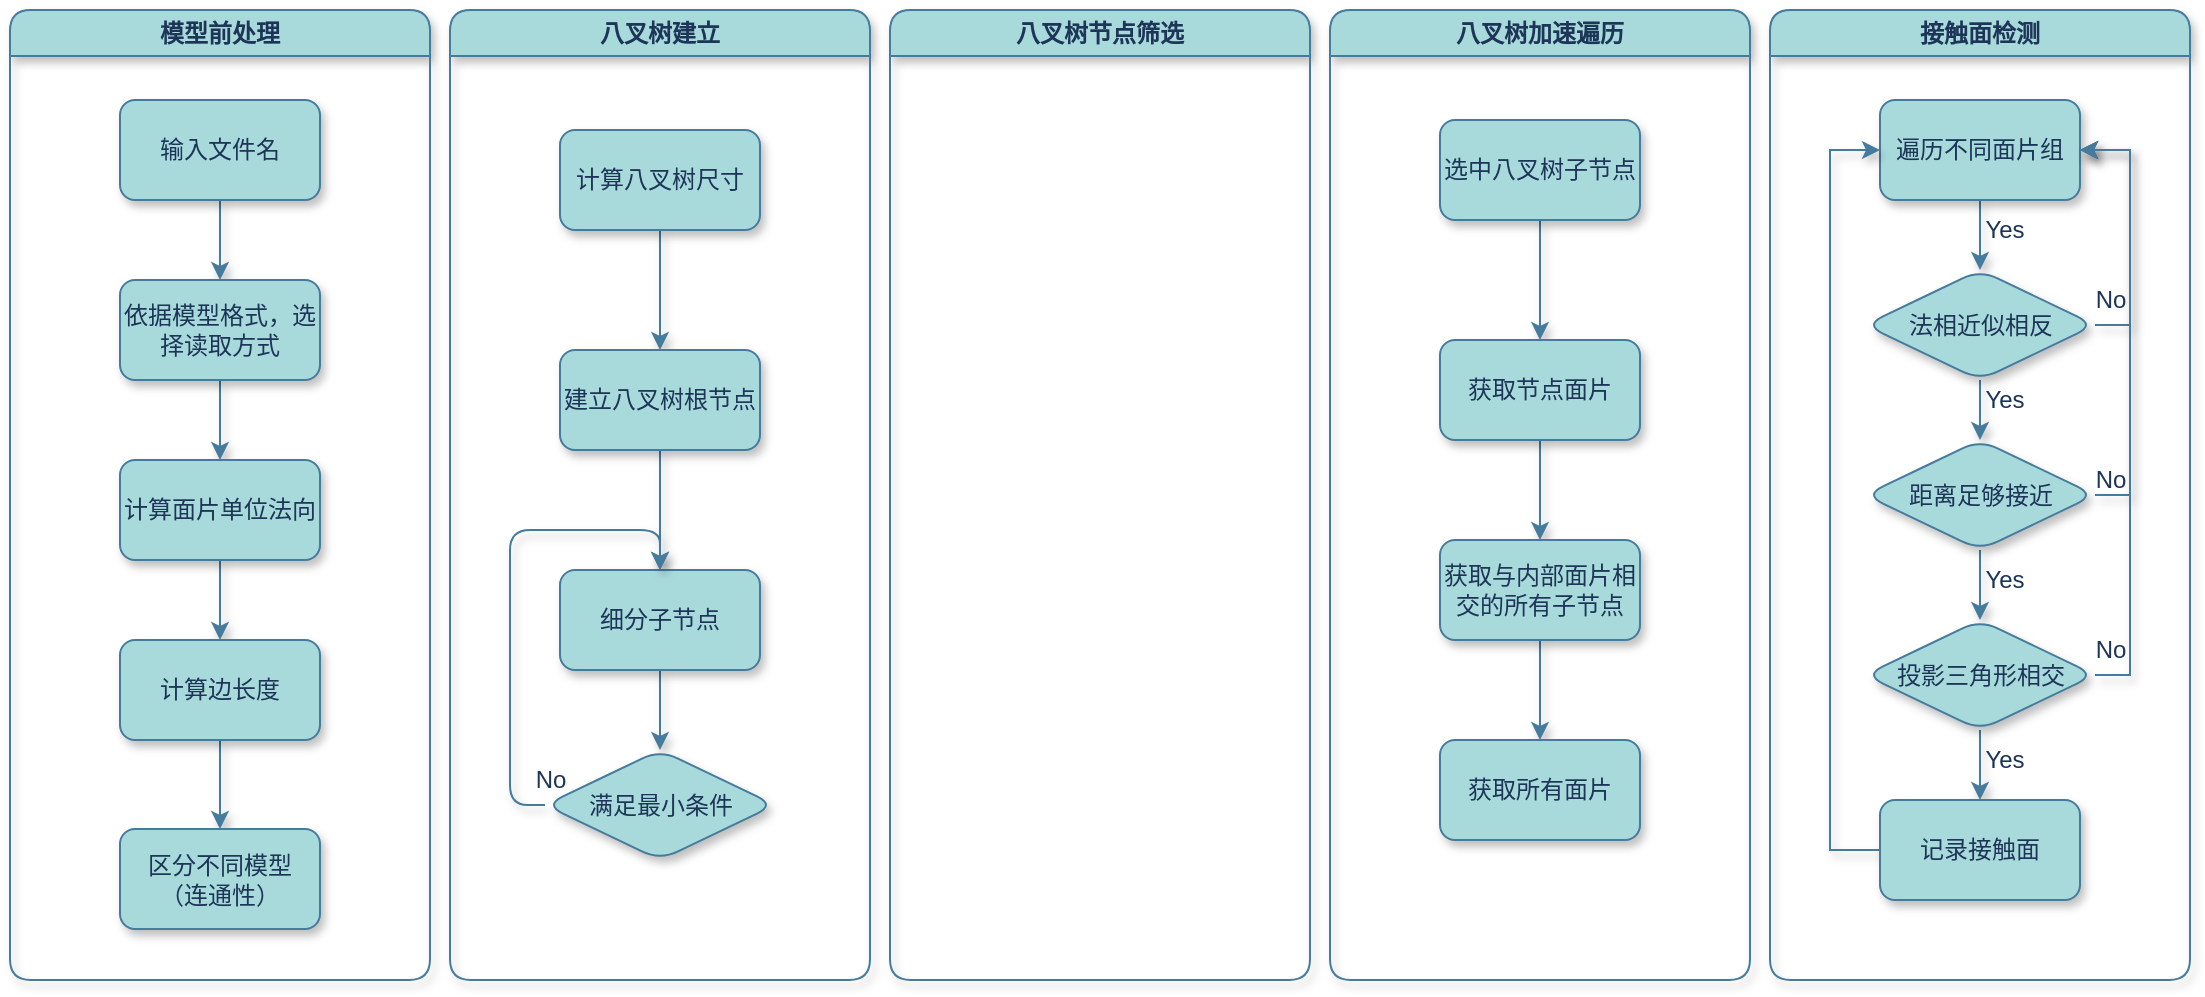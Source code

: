 <mxfile version="24.0.7" type="github">
  <diagram name="第 1 页" id="n2B5yL4K1JaY0Z_J82ZU">
    <mxGraphModel dx="1379" dy="817" grid="1" gridSize="10" guides="1" tooltips="1" connect="1" arrows="1" fold="1" page="1" pageScale="1" pageWidth="827" pageHeight="1169" math="0" shadow="0">
      <root>
        <mxCell id="0" />
        <mxCell id="1" parent="0" />
        <mxCell id="IkZhBHOxt636drZOpqKK-69" value="模型前处理" style="swimlane;whiteSpace=wrap;html=1;rounded=1;labelBackgroundColor=none;fillColor=#A8DADC;strokeColor=#457B9D;fontColor=#1D3557;shadow=1;" parent="1" vertex="1">
          <mxGeometry x="30" y="70" width="210" height="485" as="geometry" />
        </mxCell>
        <mxCell id="IkZhBHOxt636drZOpqKK-73" value="" style="edgeStyle=orthogonalEdgeStyle;rounded=1;orthogonalLoop=1;jettySize=auto;html=1;labelBackgroundColor=none;fontColor=default;strokeColor=#457B9D;shadow=1;" parent="IkZhBHOxt636drZOpqKK-69" source="IkZhBHOxt636drZOpqKK-71" target="IkZhBHOxt636drZOpqKK-72" edge="1">
          <mxGeometry relative="1" as="geometry" />
        </mxCell>
        <mxCell id="IkZhBHOxt636drZOpqKK-71" value="输入文件名" style="rounded=1;whiteSpace=wrap;html=1;labelBackgroundColor=none;fillColor=#A8DADC;strokeColor=#457B9D;fontColor=#1D3557;shadow=1;" parent="IkZhBHOxt636drZOpqKK-69" vertex="1">
          <mxGeometry x="55" y="45" width="100" height="50" as="geometry" />
        </mxCell>
        <mxCell id="IkZhBHOxt636drZOpqKK-75" value="" style="edgeStyle=orthogonalEdgeStyle;rounded=1;orthogonalLoop=1;jettySize=auto;html=1;labelBackgroundColor=none;fontColor=default;strokeColor=#457B9D;shadow=1;" parent="IkZhBHOxt636drZOpqKK-69" source="IkZhBHOxt636drZOpqKK-72" target="IkZhBHOxt636drZOpqKK-74" edge="1">
          <mxGeometry relative="1" as="geometry" />
        </mxCell>
        <mxCell id="IkZhBHOxt636drZOpqKK-72" value="依据模型格式，选择读取方式" style="rounded=1;whiteSpace=wrap;html=1;labelBackgroundColor=none;fillColor=#A8DADC;strokeColor=#457B9D;fontColor=#1D3557;shadow=1;" parent="IkZhBHOxt636drZOpqKK-69" vertex="1">
          <mxGeometry x="55" y="135" width="100" height="50" as="geometry" />
        </mxCell>
        <mxCell id="IkZhBHOxt636drZOpqKK-77" value="" style="edgeStyle=orthogonalEdgeStyle;rounded=1;orthogonalLoop=1;jettySize=auto;html=1;labelBackgroundColor=none;fontColor=default;strokeColor=#457B9D;shadow=1;" parent="IkZhBHOxt636drZOpqKK-69" source="IkZhBHOxt636drZOpqKK-74" target="IkZhBHOxt636drZOpqKK-76" edge="1">
          <mxGeometry relative="1" as="geometry" />
        </mxCell>
        <mxCell id="IkZhBHOxt636drZOpqKK-74" value="计算面片单位法向" style="rounded=1;whiteSpace=wrap;html=1;labelBackgroundColor=none;fillColor=#A8DADC;strokeColor=#457B9D;fontColor=#1D3557;shadow=1;" parent="IkZhBHOxt636drZOpqKK-69" vertex="1">
          <mxGeometry x="55" y="225" width="100" height="50" as="geometry" />
        </mxCell>
        <mxCell id="IkZhBHOxt636drZOpqKK-88" value="" style="edgeStyle=orthogonalEdgeStyle;rounded=1;orthogonalLoop=1;jettySize=auto;html=1;labelBackgroundColor=none;fontColor=default;strokeColor=#457B9D;shadow=1;" parent="IkZhBHOxt636drZOpqKK-69" source="IkZhBHOxt636drZOpqKK-76" target="IkZhBHOxt636drZOpqKK-87" edge="1">
          <mxGeometry relative="1" as="geometry" />
        </mxCell>
        <mxCell id="IkZhBHOxt636drZOpqKK-76" value="计算边长度" style="rounded=1;whiteSpace=wrap;html=1;labelBackgroundColor=none;fillColor=#A8DADC;strokeColor=#457B9D;fontColor=#1D3557;shadow=1;" parent="IkZhBHOxt636drZOpqKK-69" vertex="1">
          <mxGeometry x="55" y="315" width="100" height="50" as="geometry" />
        </mxCell>
        <mxCell id="IkZhBHOxt636drZOpqKK-87" value="区分不同模型&lt;div&gt;（连通性）&lt;/div&gt;" style="rounded=1;whiteSpace=wrap;html=1;labelBackgroundColor=none;fillColor=#A8DADC;strokeColor=#457B9D;fontColor=#1D3557;shadow=1;" parent="IkZhBHOxt636drZOpqKK-69" vertex="1">
          <mxGeometry x="55" y="409.5" width="100" height="50" as="geometry" />
        </mxCell>
        <mxCell id="IkZhBHOxt636drZOpqKK-79" value="八叉树建立" style="swimlane;whiteSpace=wrap;html=1;rounded=1;labelBackgroundColor=none;fillColor=#A8DADC;strokeColor=#457B9D;fontColor=#1D3557;shadow=1;" parent="1" vertex="1">
          <mxGeometry x="250" y="70" width="210" height="485" as="geometry" />
        </mxCell>
        <mxCell id="IkZhBHOxt636drZOpqKK-92" value="" style="edgeStyle=orthogonalEdgeStyle;rounded=1;orthogonalLoop=1;jettySize=auto;html=1;labelBackgroundColor=none;fontColor=default;strokeColor=#457B9D;shadow=1;" parent="IkZhBHOxt636drZOpqKK-79" source="IkZhBHOxt636drZOpqKK-89" target="IkZhBHOxt636drZOpqKK-90" edge="1">
          <mxGeometry relative="1" as="geometry" />
        </mxCell>
        <mxCell id="IkZhBHOxt636drZOpqKK-89" value="计算八叉树尺寸" style="rounded=1;whiteSpace=wrap;html=1;labelBackgroundColor=none;fillColor=#A8DADC;strokeColor=#457B9D;fontColor=#1D3557;shadow=1;" parent="IkZhBHOxt636drZOpqKK-79" vertex="1">
          <mxGeometry x="55" y="60" width="100" height="50" as="geometry" />
        </mxCell>
        <mxCell id="IkZhBHOxt636drZOpqKK-93" value="" style="edgeStyle=orthogonalEdgeStyle;rounded=1;orthogonalLoop=1;jettySize=auto;html=1;labelBackgroundColor=none;fontColor=default;strokeColor=#457B9D;shadow=1;" parent="IkZhBHOxt636drZOpqKK-79" source="IkZhBHOxt636drZOpqKK-90" target="IkZhBHOxt636drZOpqKK-91" edge="1">
          <mxGeometry relative="1" as="geometry" />
        </mxCell>
        <mxCell id="IkZhBHOxt636drZOpqKK-90" value="建立八叉树根节点" style="rounded=1;whiteSpace=wrap;html=1;labelBackgroundColor=none;fillColor=#A8DADC;strokeColor=#457B9D;fontColor=#1D3557;shadow=1;" parent="IkZhBHOxt636drZOpqKK-79" vertex="1">
          <mxGeometry x="55" y="170" width="100" height="50" as="geometry" />
        </mxCell>
        <mxCell id="IkZhBHOxt636drZOpqKK-95" value="" style="edgeStyle=orthogonalEdgeStyle;rounded=1;orthogonalLoop=1;jettySize=auto;html=1;labelBackgroundColor=none;fontColor=default;strokeColor=#457B9D;shadow=1;" parent="IkZhBHOxt636drZOpqKK-79" source="IkZhBHOxt636drZOpqKK-91" target="IkZhBHOxt636drZOpqKK-94" edge="1">
          <mxGeometry relative="1" as="geometry" />
        </mxCell>
        <mxCell id="IkZhBHOxt636drZOpqKK-91" value="细分子节点" style="rounded=1;whiteSpace=wrap;html=1;labelBackgroundColor=none;fillColor=#A8DADC;strokeColor=#457B9D;fontColor=#1D3557;shadow=1;" parent="IkZhBHOxt636drZOpqKK-79" vertex="1">
          <mxGeometry x="55" y="280" width="100" height="50" as="geometry" />
        </mxCell>
        <mxCell id="IkZhBHOxt636drZOpqKK-96" style="edgeStyle=orthogonalEdgeStyle;rounded=1;orthogonalLoop=1;jettySize=auto;html=1;entryX=0.5;entryY=0;entryDx=0;entryDy=0;labelBackgroundColor=none;fontColor=default;strokeColor=#457B9D;shadow=1;" parent="IkZhBHOxt636drZOpqKK-79" source="IkZhBHOxt636drZOpqKK-94" target="IkZhBHOxt636drZOpqKK-91" edge="1">
          <mxGeometry relative="1" as="geometry">
            <Array as="points">
              <mxPoint x="30" y="398" />
              <mxPoint x="30" y="260" />
              <mxPoint x="105" y="260" />
            </Array>
          </mxGeometry>
        </mxCell>
        <mxCell id="IkZhBHOxt636drZOpqKK-94" value="满足最小条件" style="rhombus;whiteSpace=wrap;html=1;rounded=1;labelBackgroundColor=none;fillColor=#A8DADC;strokeColor=#457B9D;fontColor=#1D3557;shadow=1;" parent="IkZhBHOxt636drZOpqKK-79" vertex="1">
          <mxGeometry x="47.5" y="370" width="115" height="55" as="geometry" />
        </mxCell>
        <mxCell id="IkZhBHOxt636drZOpqKK-97" value="No" style="text;html=1;align=center;verticalAlign=middle;resizable=0;points=[];autosize=1;strokeColor=none;fillColor=none;rounded=1;labelBackgroundColor=none;fontColor=#1D3557;shadow=1;" parent="IkZhBHOxt636drZOpqKK-79" vertex="1">
          <mxGeometry x="30" y="370" width="40" height="30" as="geometry" />
        </mxCell>
        <mxCell id="IkZhBHOxt636drZOpqKK-98" value="八叉树加速遍历" style="swimlane;whiteSpace=wrap;html=1;rounded=1;labelBackgroundColor=none;fillColor=#A8DADC;strokeColor=#457B9D;fontColor=#1D3557;shadow=1;" parent="1" vertex="1">
          <mxGeometry x="690" y="70" width="210" height="485" as="geometry" />
        </mxCell>
        <mxCell id="IkZhBHOxt636drZOpqKK-139" value="" style="edgeStyle=orthogonalEdgeStyle;rounded=0;orthogonalLoop=1;jettySize=auto;html=1;strokeColor=#457B9D;fontColor=#1D3557;fillColor=#A8DADC;shadow=1;" parent="IkZhBHOxt636drZOpqKK-98" source="IkZhBHOxt636drZOpqKK-109" target="IkZhBHOxt636drZOpqKK-110" edge="1">
          <mxGeometry relative="1" as="geometry" />
        </mxCell>
        <mxCell id="IkZhBHOxt636drZOpqKK-109" value="选中八叉树子节点" style="rounded=1;whiteSpace=wrap;html=1;labelBackgroundColor=none;fillColor=#A8DADC;strokeColor=#457B9D;fontColor=#1D3557;shadow=1;" parent="IkZhBHOxt636drZOpqKK-98" vertex="1">
          <mxGeometry x="55" y="55" width="100" height="50" as="geometry" />
        </mxCell>
        <mxCell id="IkZhBHOxt636drZOpqKK-140" value="" style="edgeStyle=orthogonalEdgeStyle;rounded=0;orthogonalLoop=1;jettySize=auto;html=1;strokeColor=#457B9D;fontColor=#1D3557;fillColor=#A8DADC;shadow=1;" parent="IkZhBHOxt636drZOpqKK-98" source="IkZhBHOxt636drZOpqKK-110" target="IkZhBHOxt636drZOpqKK-111" edge="1">
          <mxGeometry relative="1" as="geometry" />
        </mxCell>
        <mxCell id="IkZhBHOxt636drZOpqKK-110" value="获取节点面片" style="rounded=1;whiteSpace=wrap;html=1;labelBackgroundColor=none;fillColor=#A8DADC;strokeColor=#457B9D;fontColor=#1D3557;shadow=1;" parent="IkZhBHOxt636drZOpqKK-98" vertex="1">
          <mxGeometry x="55" y="165" width="100" height="50" as="geometry" />
        </mxCell>
        <mxCell id="IkZhBHOxt636drZOpqKK-141" value="" style="edgeStyle=orthogonalEdgeStyle;rounded=0;orthogonalLoop=1;jettySize=auto;html=1;strokeColor=#457B9D;fontColor=#1D3557;fillColor=#A8DADC;shadow=1;" parent="IkZhBHOxt636drZOpqKK-98" source="IkZhBHOxt636drZOpqKK-111" target="IkZhBHOxt636drZOpqKK-112" edge="1">
          <mxGeometry relative="1" as="geometry" />
        </mxCell>
        <mxCell id="IkZhBHOxt636drZOpqKK-111" value="获取与内部面片相交的所有子节点" style="rounded=1;whiteSpace=wrap;html=1;labelBackgroundColor=none;fillColor=#A8DADC;strokeColor=#457B9D;fontColor=#1D3557;shadow=1;" parent="IkZhBHOxt636drZOpqKK-98" vertex="1">
          <mxGeometry x="55" y="265" width="100" height="50" as="geometry" />
        </mxCell>
        <mxCell id="IkZhBHOxt636drZOpqKK-112" value="获取所有面片" style="rounded=1;whiteSpace=wrap;html=1;labelBackgroundColor=none;fillColor=#A8DADC;strokeColor=#457B9D;fontColor=#1D3557;shadow=1;" parent="IkZhBHOxt636drZOpqKK-98" vertex="1">
          <mxGeometry x="55" y="365" width="100" height="50" as="geometry" />
        </mxCell>
        <mxCell id="IkZhBHOxt636drZOpqKK-114" value="接触面检测" style="swimlane;whiteSpace=wrap;html=1;rounded=1;labelBackgroundColor=none;fillColor=#A8DADC;strokeColor=#457B9D;fontColor=#1D3557;shadow=1;" parent="1" vertex="1">
          <mxGeometry x="910" y="70" width="210" height="485" as="geometry" />
        </mxCell>
        <mxCell id="IkZhBHOxt636drZOpqKK-124" value="" style="edgeStyle=orthogonalEdgeStyle;rounded=0;orthogonalLoop=1;jettySize=auto;html=1;fontColor=default;labelBackgroundColor=none;strokeColor=#457B9D;shadow=1;" parent="IkZhBHOxt636drZOpqKK-114" source="IkZhBHOxt636drZOpqKK-115" target="IkZhBHOxt636drZOpqKK-120" edge="1">
          <mxGeometry relative="1" as="geometry" />
        </mxCell>
        <mxCell id="IkZhBHOxt636drZOpqKK-115" value="遍历不同面片组" style="rounded=1;whiteSpace=wrap;html=1;labelBackgroundColor=none;fillColor=#A8DADC;strokeColor=#457B9D;fontColor=#1D3557;glass=0;shadow=1;" parent="IkZhBHOxt636drZOpqKK-114" vertex="1">
          <mxGeometry x="55" y="45" width="100" height="50" as="geometry" />
        </mxCell>
        <mxCell id="IkZhBHOxt636drZOpqKK-125" value="" style="edgeStyle=orthogonalEdgeStyle;rounded=0;orthogonalLoop=1;jettySize=auto;html=1;labelBackgroundColor=none;strokeColor=#457B9D;fontColor=default;shadow=1;" parent="IkZhBHOxt636drZOpqKK-114" source="IkZhBHOxt636drZOpqKK-120" target="IkZhBHOxt636drZOpqKK-121" edge="1">
          <mxGeometry relative="1" as="geometry" />
        </mxCell>
        <mxCell id="IkZhBHOxt636drZOpqKK-131" style="edgeStyle=orthogonalEdgeStyle;rounded=0;orthogonalLoop=1;jettySize=auto;html=1;entryX=1;entryY=0.5;entryDx=0;entryDy=0;labelBackgroundColor=none;strokeColor=#457B9D;fontColor=default;shadow=1;" parent="IkZhBHOxt636drZOpqKK-114" source="IkZhBHOxt636drZOpqKK-120" target="IkZhBHOxt636drZOpqKK-115" edge="1">
          <mxGeometry relative="1" as="geometry">
            <Array as="points">
              <mxPoint x="180" y="158" />
              <mxPoint x="180" y="70" />
            </Array>
          </mxGeometry>
        </mxCell>
        <mxCell id="IkZhBHOxt636drZOpqKK-120" value="法相近似相反" style="rhombus;whiteSpace=wrap;html=1;rounded=1;labelBackgroundColor=none;fillColor=#A8DADC;strokeColor=#457B9D;fontColor=#1D3557;shadow=1;" parent="IkZhBHOxt636drZOpqKK-114" vertex="1">
          <mxGeometry x="47.5" y="130" width="115" height="55" as="geometry" />
        </mxCell>
        <mxCell id="IkZhBHOxt636drZOpqKK-126" value="" style="edgeStyle=orthogonalEdgeStyle;rounded=0;orthogonalLoop=1;jettySize=auto;html=1;labelBackgroundColor=none;strokeColor=#457B9D;fontColor=default;shadow=1;" parent="IkZhBHOxt636drZOpqKK-114" source="IkZhBHOxt636drZOpqKK-121" target="IkZhBHOxt636drZOpqKK-122" edge="1">
          <mxGeometry relative="1" as="geometry" />
        </mxCell>
        <mxCell id="IkZhBHOxt636drZOpqKK-130" style="edgeStyle=orthogonalEdgeStyle;rounded=0;orthogonalLoop=1;jettySize=auto;html=1;entryX=1;entryY=0.5;entryDx=0;entryDy=0;labelBackgroundColor=none;strokeColor=#457B9D;fontColor=default;shadow=1;" parent="IkZhBHOxt636drZOpqKK-114" source="IkZhBHOxt636drZOpqKK-121" target="IkZhBHOxt636drZOpqKK-115" edge="1">
          <mxGeometry relative="1" as="geometry">
            <Array as="points">
              <mxPoint x="180" y="243" />
              <mxPoint x="180" y="70" />
            </Array>
          </mxGeometry>
        </mxCell>
        <mxCell id="IkZhBHOxt636drZOpqKK-121" value="距离足够接近" style="rhombus;whiteSpace=wrap;html=1;rounded=1;labelBackgroundColor=none;fillColor=#A8DADC;strokeColor=#457B9D;fontColor=#1D3557;shadow=1;" parent="IkZhBHOxt636drZOpqKK-114" vertex="1">
          <mxGeometry x="47.5" y="215" width="115" height="55" as="geometry" />
        </mxCell>
        <mxCell id="IkZhBHOxt636drZOpqKK-127" value="" style="edgeStyle=orthogonalEdgeStyle;rounded=0;orthogonalLoop=1;jettySize=auto;html=1;labelBackgroundColor=none;strokeColor=#457B9D;fontColor=default;shadow=1;" parent="IkZhBHOxt636drZOpqKK-114" source="IkZhBHOxt636drZOpqKK-122" target="IkZhBHOxt636drZOpqKK-123" edge="1">
          <mxGeometry relative="1" as="geometry" />
        </mxCell>
        <mxCell id="IkZhBHOxt636drZOpqKK-129" style="edgeStyle=orthogonalEdgeStyle;rounded=0;orthogonalLoop=1;jettySize=auto;html=1;entryX=1;entryY=0.5;entryDx=0;entryDy=0;labelBackgroundColor=none;strokeColor=#457B9D;fontColor=default;shadow=1;" parent="IkZhBHOxt636drZOpqKK-114" source="IkZhBHOxt636drZOpqKK-122" target="IkZhBHOxt636drZOpqKK-115" edge="1">
          <mxGeometry relative="1" as="geometry">
            <Array as="points">
              <mxPoint x="180" y="333" />
              <mxPoint x="180" y="70" />
            </Array>
          </mxGeometry>
        </mxCell>
        <mxCell id="IkZhBHOxt636drZOpqKK-122" value="投影三角形相交" style="rhombus;whiteSpace=wrap;html=1;rounded=1;labelBackgroundColor=none;fillColor=#A8DADC;strokeColor=#457B9D;fontColor=#1D3557;shadow=1;" parent="IkZhBHOxt636drZOpqKK-114" vertex="1">
          <mxGeometry x="47.5" y="305" width="115" height="55" as="geometry" />
        </mxCell>
        <mxCell id="IkZhBHOxt636drZOpqKK-128" style="edgeStyle=orthogonalEdgeStyle;rounded=0;orthogonalLoop=1;jettySize=auto;html=1;entryX=0;entryY=0.5;entryDx=0;entryDy=0;labelBackgroundColor=none;strokeColor=#457B9D;fontColor=default;shadow=1;" parent="IkZhBHOxt636drZOpqKK-114" source="IkZhBHOxt636drZOpqKK-123" target="IkZhBHOxt636drZOpqKK-115" edge="1">
          <mxGeometry relative="1" as="geometry">
            <Array as="points">
              <mxPoint x="30" y="420" />
              <mxPoint x="30" y="70" />
            </Array>
          </mxGeometry>
        </mxCell>
        <mxCell id="IkZhBHOxt636drZOpqKK-123" value="记录接触面" style="rounded=1;whiteSpace=wrap;html=1;labelBackgroundColor=none;fillColor=#A8DADC;strokeColor=#457B9D;fontColor=#1D3557;shadow=1;" parent="IkZhBHOxt636drZOpqKK-114" vertex="1">
          <mxGeometry x="55" y="395" width="100" height="50" as="geometry" />
        </mxCell>
        <mxCell id="IkZhBHOxt636drZOpqKK-134" value="Yes" style="text;html=1;align=center;verticalAlign=middle;resizable=0;points=[];autosize=1;strokeColor=none;fillColor=none;fontColor=#1D3557;shadow=1;" parent="IkZhBHOxt636drZOpqKK-114" vertex="1">
          <mxGeometry x="97" y="95" width="40" height="30" as="geometry" />
        </mxCell>
        <mxCell id="IkZhBHOxt636drZOpqKK-133" value="Yes" style="text;html=1;align=center;verticalAlign=middle;resizable=0;points=[];autosize=1;strokeColor=none;fillColor=none;fontColor=#1D3557;shadow=1;" parent="IkZhBHOxt636drZOpqKK-114" vertex="1">
          <mxGeometry x="97" y="180" width="40" height="30" as="geometry" />
        </mxCell>
        <mxCell id="IkZhBHOxt636drZOpqKK-132" value="Yes" style="text;html=1;align=center;verticalAlign=middle;resizable=0;points=[];autosize=1;strokeColor=none;fillColor=none;fontColor=#1D3557;shadow=1;" parent="IkZhBHOxt636drZOpqKK-114" vertex="1">
          <mxGeometry x="97" y="270" width="40" height="30" as="geometry" />
        </mxCell>
        <mxCell id="IkZhBHOxt636drZOpqKK-135" value="Yes" style="text;html=1;align=center;verticalAlign=middle;resizable=0;points=[];autosize=1;strokeColor=none;fillColor=none;fontColor=#1D3557;shadow=1;" parent="IkZhBHOxt636drZOpqKK-114" vertex="1">
          <mxGeometry x="97" y="360" width="40" height="30" as="geometry" />
        </mxCell>
        <mxCell id="IkZhBHOxt636drZOpqKK-136" value="No" style="text;html=1;align=center;verticalAlign=middle;resizable=0;points=[];autosize=1;strokeColor=none;fillColor=none;rounded=1;labelBackgroundColor=none;fontColor=#1D3557;shadow=1;" parent="IkZhBHOxt636drZOpqKK-114" vertex="1">
          <mxGeometry x="150" y="130" width="40" height="30" as="geometry" />
        </mxCell>
        <mxCell id="IkZhBHOxt636drZOpqKK-137" value="No" style="text;html=1;align=center;verticalAlign=middle;resizable=0;points=[];autosize=1;strokeColor=none;fillColor=none;rounded=1;labelBackgroundColor=none;fontColor=#1D3557;shadow=1;" parent="IkZhBHOxt636drZOpqKK-114" vertex="1">
          <mxGeometry x="150" y="220" width="40" height="30" as="geometry" />
        </mxCell>
        <mxCell id="IkZhBHOxt636drZOpqKK-138" value="No" style="text;html=1;align=center;verticalAlign=middle;resizable=0;points=[];autosize=1;strokeColor=none;fillColor=none;rounded=1;labelBackgroundColor=none;fontColor=#1D3557;shadow=1;" parent="IkZhBHOxt636drZOpqKK-114" vertex="1">
          <mxGeometry x="150" y="305" width="40" height="30" as="geometry" />
        </mxCell>
        <mxCell id="Xd-Gamp2ohyoUvkMK7jo-1" value="八叉树节点筛选" style="swimlane;whiteSpace=wrap;html=1;rounded=1;labelBackgroundColor=none;fillColor=#A8DADC;strokeColor=#457B9D;fontColor=#1D3557;shadow=1;" vertex="1" parent="1">
          <mxGeometry x="470" y="70" width="210" height="485" as="geometry" />
        </mxCell>
      </root>
    </mxGraphModel>
  </diagram>
</mxfile>
